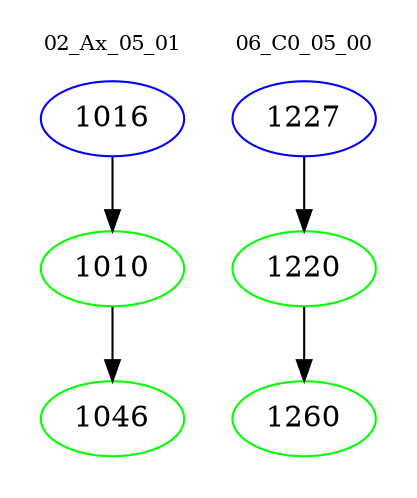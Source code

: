 digraph{
subgraph cluster_0 {
color = white
label = "02_Ax_05_01";
fontsize=10;
T0_1016 [label="1016", color="blue"]
T0_1016 -> T0_1010 [color="black"]
T0_1010 [label="1010", color="green"]
T0_1010 -> T0_1046 [color="black"]
T0_1046 [label="1046", color="green"]
}
subgraph cluster_1 {
color = white
label = "06_C0_05_00";
fontsize=10;
T1_1227 [label="1227", color="blue"]
T1_1227 -> T1_1220 [color="black"]
T1_1220 [label="1220", color="green"]
T1_1220 -> T1_1260 [color="black"]
T1_1260 [label="1260", color="green"]
}
}
